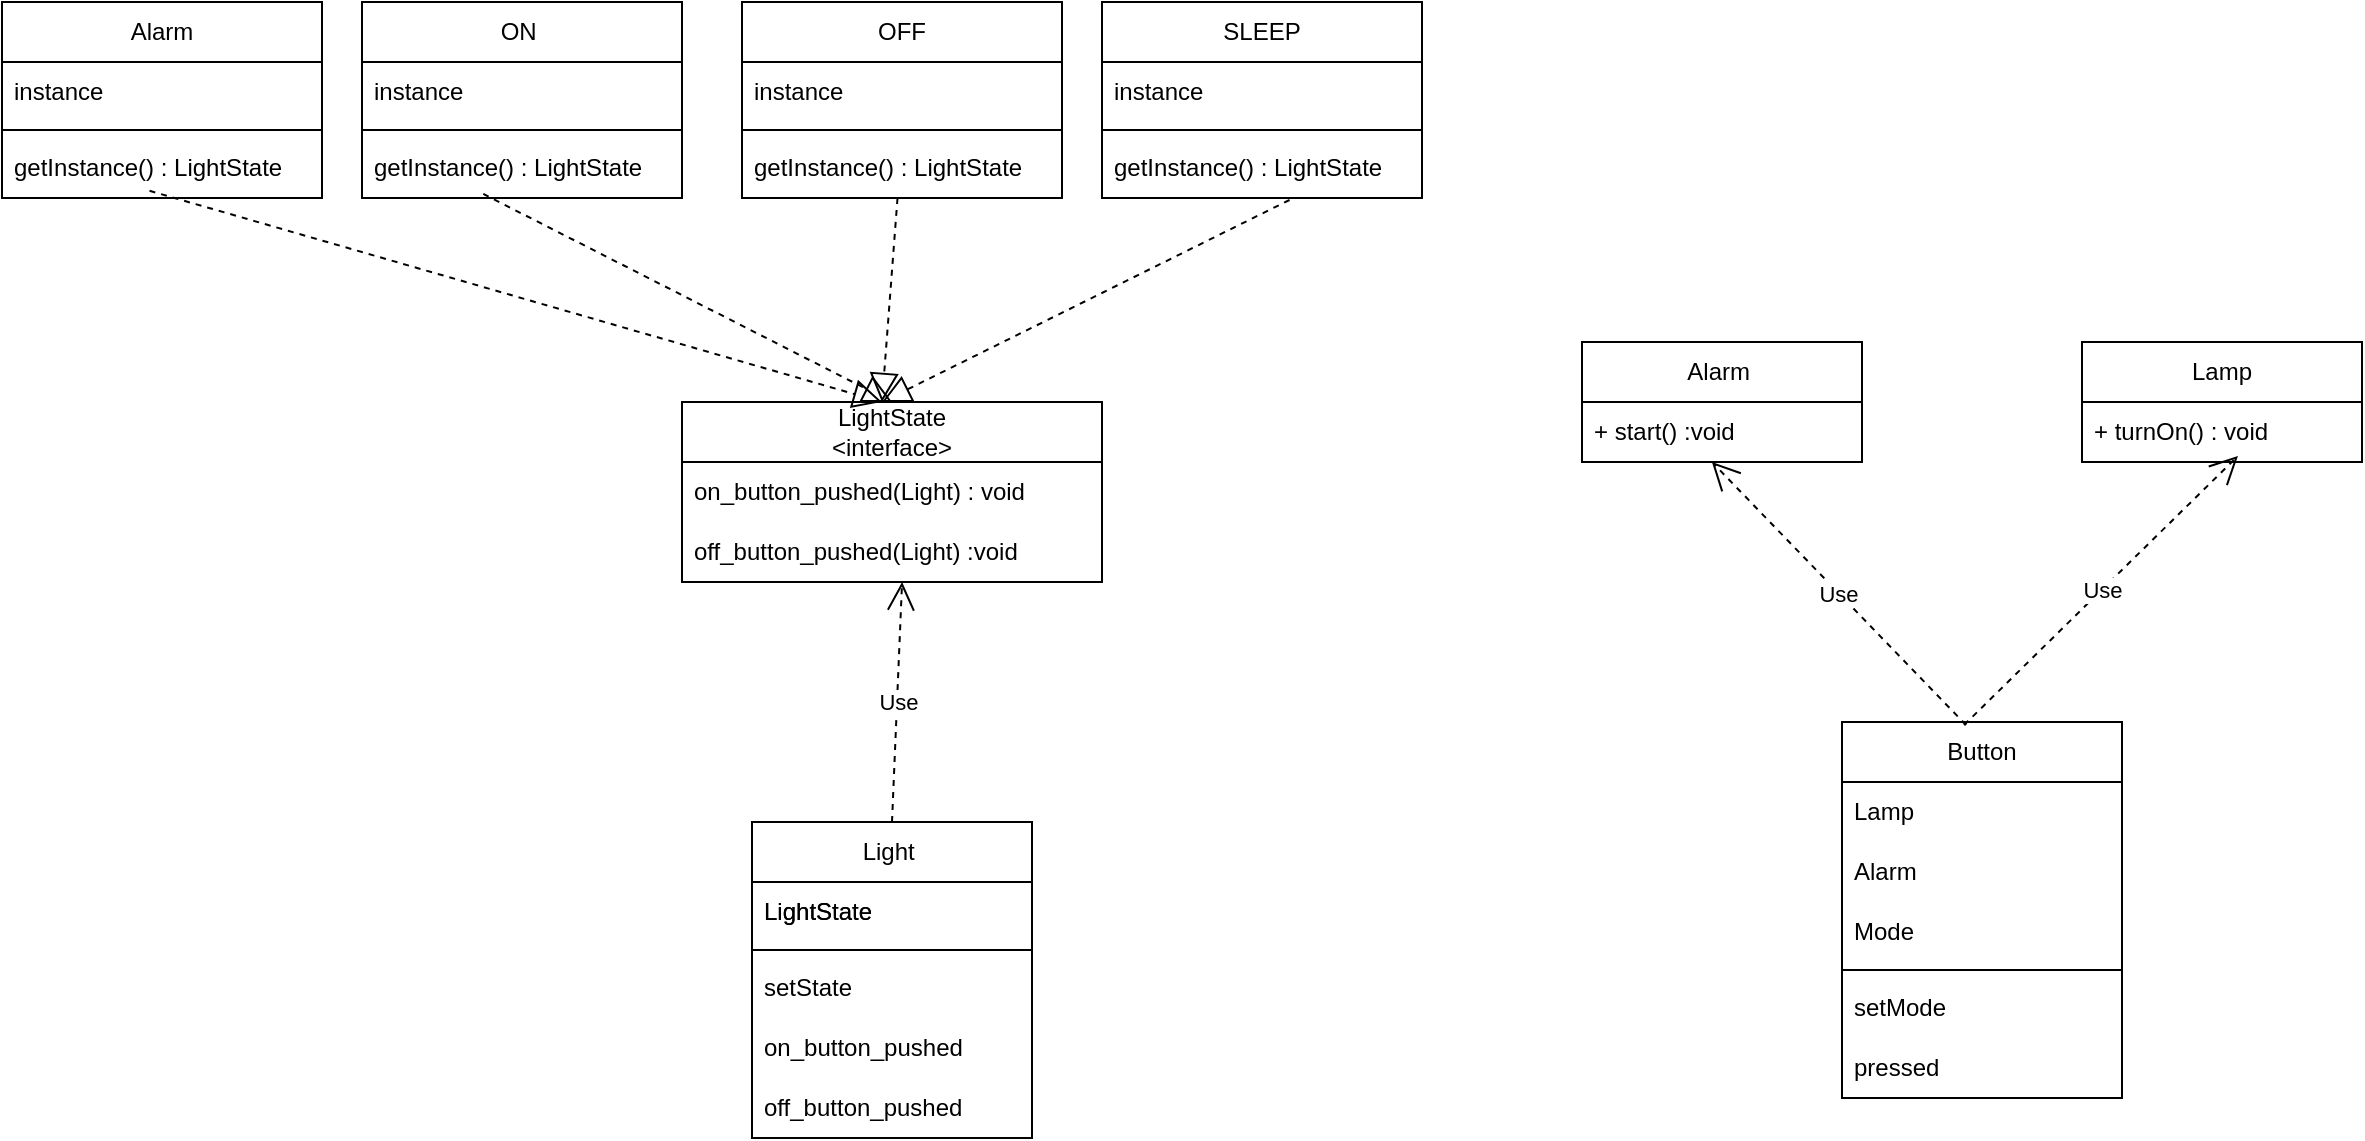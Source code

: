 <mxfile version="24.7.13">
  <diagram name="페이지-1" id="_bnPBjuCgKKNUlrmMtEw">
    <mxGraphModel dx="2138" dy="1825" grid="1" gridSize="10" guides="1" tooltips="1" connect="1" arrows="1" fold="1" page="1" pageScale="1" pageWidth="827" pageHeight="1169" math="0" shadow="0">
      <root>
        <mxCell id="0" />
        <mxCell id="1" parent="0" />
        <mxCell id="u-QWtJUSuIXk8fvenDZl-1" value="Alarm&amp;nbsp;" style="swimlane;fontStyle=0;childLayout=stackLayout;horizontal=1;startSize=30;horizontalStack=0;resizeParent=1;resizeParentMax=0;resizeLast=0;collapsible=1;marginBottom=0;whiteSpace=wrap;html=1;" vertex="1" parent="1">
          <mxGeometry x="270" y="140" width="140" height="60" as="geometry" />
        </mxCell>
        <mxCell id="u-QWtJUSuIXk8fvenDZl-2" value="+ start()&lt;span style=&quot;background-color: initial;&quot;&gt;&amp;nbsp;:void&lt;/span&gt;" style="text;strokeColor=none;fillColor=none;align=left;verticalAlign=middle;spacingLeft=4;spacingRight=4;overflow=hidden;points=[[0,0.5],[1,0.5]];portConstraint=eastwest;rotatable=0;whiteSpace=wrap;html=1;" vertex="1" parent="u-QWtJUSuIXk8fvenDZl-1">
          <mxGeometry y="30" width="140" height="30" as="geometry" />
        </mxCell>
        <mxCell id="u-QWtJUSuIXk8fvenDZl-5" value="Lamp" style="swimlane;fontStyle=0;childLayout=stackLayout;horizontal=1;startSize=30;horizontalStack=0;resizeParent=1;resizeParentMax=0;resizeLast=0;collapsible=1;marginBottom=0;whiteSpace=wrap;html=1;" vertex="1" parent="1">
          <mxGeometry x="520" y="140" width="140" height="60" as="geometry" />
        </mxCell>
        <mxCell id="u-QWtJUSuIXk8fvenDZl-6" value="+ turnOn() : void" style="text;strokeColor=none;fillColor=none;align=left;verticalAlign=middle;spacingLeft=4;spacingRight=4;overflow=hidden;points=[[0,0.5],[1,0.5]];portConstraint=eastwest;rotatable=0;whiteSpace=wrap;html=1;" vertex="1" parent="u-QWtJUSuIXk8fvenDZl-5">
          <mxGeometry y="30" width="140" height="30" as="geometry" />
        </mxCell>
        <mxCell id="u-QWtJUSuIXk8fvenDZl-9" value="Button" style="swimlane;fontStyle=0;childLayout=stackLayout;horizontal=1;startSize=30;horizontalStack=0;resizeParent=1;resizeParentMax=0;resizeLast=0;collapsible=1;marginBottom=0;whiteSpace=wrap;html=1;" vertex="1" parent="1">
          <mxGeometry x="400" y="330" width="140" height="188" as="geometry" />
        </mxCell>
        <mxCell id="u-QWtJUSuIXk8fvenDZl-10" value="Lamp&amp;nbsp;" style="text;strokeColor=none;fillColor=none;align=left;verticalAlign=middle;spacingLeft=4;spacingRight=4;overflow=hidden;points=[[0,0.5],[1,0.5]];portConstraint=eastwest;rotatable=0;whiteSpace=wrap;html=1;" vertex="1" parent="u-QWtJUSuIXk8fvenDZl-9">
          <mxGeometry y="30" width="140" height="30" as="geometry" />
        </mxCell>
        <mxCell id="u-QWtJUSuIXk8fvenDZl-19" value="Alarm&amp;nbsp;" style="text;strokeColor=none;fillColor=none;align=left;verticalAlign=middle;spacingLeft=4;spacingRight=4;overflow=hidden;points=[[0,0.5],[1,0.5]];portConstraint=eastwest;rotatable=0;whiteSpace=wrap;html=1;" vertex="1" parent="u-QWtJUSuIXk8fvenDZl-9">
          <mxGeometry y="60" width="140" height="30" as="geometry" />
        </mxCell>
        <mxCell id="u-QWtJUSuIXk8fvenDZl-26" value="Mode&amp;nbsp;" style="text;strokeColor=none;fillColor=none;align=left;verticalAlign=middle;spacingLeft=4;spacingRight=4;overflow=hidden;points=[[0,0.5],[1,0.5]];portConstraint=eastwest;rotatable=0;whiteSpace=wrap;html=1;" vertex="1" parent="u-QWtJUSuIXk8fvenDZl-9">
          <mxGeometry y="90" width="140" height="30" as="geometry" />
        </mxCell>
        <mxCell id="u-QWtJUSuIXk8fvenDZl-17" value="" style="line;strokeWidth=1;fillColor=none;align=left;verticalAlign=middle;spacingTop=-1;spacingLeft=3;spacingRight=3;rotatable=0;labelPosition=right;points=[];portConstraint=eastwest;strokeColor=inherit;" vertex="1" parent="u-QWtJUSuIXk8fvenDZl-9">
          <mxGeometry y="120" width="140" height="8" as="geometry" />
        </mxCell>
        <mxCell id="u-QWtJUSuIXk8fvenDZl-18" value="setMode" style="text;strokeColor=none;fillColor=none;align=left;verticalAlign=middle;spacingLeft=4;spacingRight=4;overflow=hidden;points=[[0,0.5],[1,0.5]];portConstraint=eastwest;rotatable=0;whiteSpace=wrap;html=1;" vertex="1" parent="u-QWtJUSuIXk8fvenDZl-9">
          <mxGeometry y="128" width="140" height="30" as="geometry" />
        </mxCell>
        <mxCell id="u-QWtJUSuIXk8fvenDZl-11" value="pressed" style="text;strokeColor=none;fillColor=none;align=left;verticalAlign=middle;spacingLeft=4;spacingRight=4;overflow=hidden;points=[[0,0.5],[1,0.5]];portConstraint=eastwest;rotatable=0;whiteSpace=wrap;html=1;" vertex="1" parent="u-QWtJUSuIXk8fvenDZl-9">
          <mxGeometry y="158" width="140" height="30" as="geometry" />
        </mxCell>
        <mxCell id="u-QWtJUSuIXk8fvenDZl-13" value="Use" style="endArrow=open;endSize=12;dashed=1;html=1;rounded=0;entryX=0.464;entryY=1;entryDx=0;entryDy=0;entryPerimeter=0;exitX=0.443;exitY=0.008;exitDx=0;exitDy=0;exitPerimeter=0;" edge="1" parent="1" source="u-QWtJUSuIXk8fvenDZl-9" target="u-QWtJUSuIXk8fvenDZl-2">
          <mxGeometry width="160" relative="1" as="geometry">
            <mxPoint x="330" y="290" as="sourcePoint" />
            <mxPoint x="349.94" y="260" as="targetPoint" />
          </mxGeometry>
        </mxCell>
        <mxCell id="u-QWtJUSuIXk8fvenDZl-14" value="Use" style="endArrow=open;endSize=12;dashed=1;html=1;rounded=0;entryX=0.557;entryY=0.9;entryDx=0;entryDy=0;entryPerimeter=0;exitX=0.436;exitY=0.008;exitDx=0;exitDy=0;exitPerimeter=0;" edge="1" parent="1" source="u-QWtJUSuIXk8fvenDZl-9" target="u-QWtJUSuIXk8fvenDZl-6">
          <mxGeometry width="160" relative="1" as="geometry">
            <mxPoint x="472" y="341" as="sourcePoint" />
            <mxPoint x="595.04" y="260" as="targetPoint" />
          </mxGeometry>
        </mxCell>
        <mxCell id="u-QWtJUSuIXk8fvenDZl-28" value="LightState&lt;br&gt;&amp;lt;interface&amp;gt;" style="swimlane;fontStyle=0;childLayout=stackLayout;horizontal=1;startSize=30;horizontalStack=0;resizeParent=1;resizeParentMax=0;resizeLast=0;collapsible=1;marginBottom=0;whiteSpace=wrap;html=1;" vertex="1" parent="1">
          <mxGeometry x="-180" y="170" width="210" height="90" as="geometry" />
        </mxCell>
        <mxCell id="u-QWtJUSuIXk8fvenDZl-29" value="on_button_pushed(Light) : void" style="text;strokeColor=none;fillColor=none;align=left;verticalAlign=middle;spacingLeft=4;spacingRight=4;overflow=hidden;points=[[0,0.5],[1,0.5]];portConstraint=eastwest;rotatable=0;whiteSpace=wrap;html=1;" vertex="1" parent="u-QWtJUSuIXk8fvenDZl-28">
          <mxGeometry y="30" width="210" height="30" as="geometry" />
        </mxCell>
        <mxCell id="u-QWtJUSuIXk8fvenDZl-30" value="off_button_pushed(Light) :void" style="text;strokeColor=none;fillColor=none;align=left;verticalAlign=middle;spacingLeft=4;spacingRight=4;overflow=hidden;points=[[0,0.5],[1,0.5]];portConstraint=eastwest;rotatable=0;whiteSpace=wrap;html=1;" vertex="1" parent="u-QWtJUSuIXk8fvenDZl-28">
          <mxGeometry y="60" width="210" height="30" as="geometry" />
        </mxCell>
        <mxCell id="u-QWtJUSuIXk8fvenDZl-33" value="Light&amp;nbsp;" style="swimlane;fontStyle=0;childLayout=stackLayout;horizontal=1;startSize=30;horizontalStack=0;resizeParent=1;resizeParentMax=0;resizeLast=0;collapsible=1;marginBottom=0;whiteSpace=wrap;html=1;" vertex="1" parent="1">
          <mxGeometry x="-145" y="380" width="140" height="158" as="geometry" />
        </mxCell>
        <mxCell id="u-QWtJUSuIXk8fvenDZl-60" value="LightState&amp;nbsp;" style="text;strokeColor=none;fillColor=none;align=left;verticalAlign=middle;spacingLeft=4;spacingRight=4;overflow=hidden;points=[[0,0.5],[1,0.5]];portConstraint=eastwest;rotatable=0;whiteSpace=wrap;html=1;" vertex="1" parent="u-QWtJUSuIXk8fvenDZl-33">
          <mxGeometry y="30" width="140" height="30" as="geometry" />
        </mxCell>
        <mxCell id="u-QWtJUSuIXk8fvenDZl-57" value="" style="line;strokeWidth=1;fillColor=none;align=left;verticalAlign=middle;spacingTop=-1;spacingLeft=3;spacingRight=3;rotatable=0;labelPosition=right;points=[];portConstraint=eastwest;strokeColor=inherit;" vertex="1" parent="u-QWtJUSuIXk8fvenDZl-33">
          <mxGeometry y="60" width="140" height="8" as="geometry" />
        </mxCell>
        <mxCell id="u-QWtJUSuIXk8fvenDZl-35" value="setState" style="text;strokeColor=none;fillColor=none;align=left;verticalAlign=middle;spacingLeft=4;spacingRight=4;overflow=hidden;points=[[0,0.5],[1,0.5]];portConstraint=eastwest;rotatable=0;whiteSpace=wrap;html=1;" vertex="1" parent="u-QWtJUSuIXk8fvenDZl-33">
          <mxGeometry y="68" width="140" height="30" as="geometry" />
        </mxCell>
        <mxCell id="u-QWtJUSuIXk8fvenDZl-62" value="on_button_pushed" style="text;strokeColor=none;fillColor=none;align=left;verticalAlign=middle;spacingLeft=4;spacingRight=4;overflow=hidden;points=[[0,0.5],[1,0.5]];portConstraint=eastwest;rotatable=0;whiteSpace=wrap;html=1;" vertex="1" parent="u-QWtJUSuIXk8fvenDZl-33">
          <mxGeometry y="98" width="140" height="30" as="geometry" />
        </mxCell>
        <mxCell id="u-QWtJUSuIXk8fvenDZl-36" value="off_button_pushed" style="text;strokeColor=none;fillColor=none;align=left;verticalAlign=middle;spacingLeft=4;spacingRight=4;overflow=hidden;points=[[0,0.5],[1,0.5]];portConstraint=eastwest;rotatable=0;whiteSpace=wrap;html=1;" vertex="1" parent="u-QWtJUSuIXk8fvenDZl-33">
          <mxGeometry y="128" width="140" height="30" as="geometry" />
        </mxCell>
        <mxCell id="u-QWtJUSuIXk8fvenDZl-37" value="ON&amp;nbsp;" style="swimlane;fontStyle=0;childLayout=stackLayout;horizontal=1;startSize=30;horizontalStack=0;resizeParent=1;resizeParentMax=0;resizeLast=0;collapsible=1;marginBottom=0;whiteSpace=wrap;html=1;" vertex="1" parent="1">
          <mxGeometry x="-340" y="-30" width="160" height="98" as="geometry" />
        </mxCell>
        <mxCell id="u-QWtJUSuIXk8fvenDZl-39" value="instance" style="text;strokeColor=none;fillColor=none;align=left;verticalAlign=middle;spacingLeft=4;spacingRight=4;overflow=hidden;points=[[0,0.5],[1,0.5]];portConstraint=eastwest;rotatable=0;whiteSpace=wrap;html=1;" vertex="1" parent="u-QWtJUSuIXk8fvenDZl-37">
          <mxGeometry y="30" width="160" height="30" as="geometry" />
        </mxCell>
        <mxCell id="u-QWtJUSuIXk8fvenDZl-54" value="" style="line;strokeWidth=1;fillColor=none;align=left;verticalAlign=middle;spacingTop=-1;spacingLeft=3;spacingRight=3;rotatable=0;labelPosition=right;points=[];portConstraint=eastwest;strokeColor=inherit;" vertex="1" parent="u-QWtJUSuIXk8fvenDZl-37">
          <mxGeometry y="60" width="160" height="8" as="geometry" />
        </mxCell>
        <mxCell id="u-QWtJUSuIXk8fvenDZl-40" value="getInstance() : LightState" style="text;strokeColor=none;fillColor=none;align=left;verticalAlign=middle;spacingLeft=4;spacingRight=4;overflow=hidden;points=[[0,0.5],[1,0.5]];portConstraint=eastwest;rotatable=0;whiteSpace=wrap;html=1;" vertex="1" parent="u-QWtJUSuIXk8fvenDZl-37">
          <mxGeometry y="68" width="160" height="30" as="geometry" />
        </mxCell>
        <mxCell id="u-QWtJUSuIXk8fvenDZl-41" value="OFF" style="swimlane;fontStyle=0;childLayout=stackLayout;horizontal=1;startSize=30;horizontalStack=0;resizeParent=1;resizeParentMax=0;resizeLast=0;collapsible=1;marginBottom=0;whiteSpace=wrap;html=1;" vertex="1" parent="1">
          <mxGeometry x="-150" y="-30" width="160" height="98" as="geometry" />
        </mxCell>
        <mxCell id="u-QWtJUSuIXk8fvenDZl-42" value="instance" style="text;strokeColor=none;fillColor=none;align=left;verticalAlign=middle;spacingLeft=4;spacingRight=4;overflow=hidden;points=[[0,0.5],[1,0.5]];portConstraint=eastwest;rotatable=0;whiteSpace=wrap;html=1;" vertex="1" parent="u-QWtJUSuIXk8fvenDZl-41">
          <mxGeometry y="30" width="160" height="30" as="geometry" />
        </mxCell>
        <mxCell id="u-QWtJUSuIXk8fvenDZl-55" value="" style="line;strokeWidth=1;fillColor=none;align=left;verticalAlign=middle;spacingTop=-1;spacingLeft=3;spacingRight=3;rotatable=0;labelPosition=right;points=[];portConstraint=eastwest;strokeColor=inherit;" vertex="1" parent="u-QWtJUSuIXk8fvenDZl-41">
          <mxGeometry y="60" width="160" height="8" as="geometry" />
        </mxCell>
        <mxCell id="u-QWtJUSuIXk8fvenDZl-44" value="getInstance() : LightState" style="text;strokeColor=none;fillColor=none;align=left;verticalAlign=middle;spacingLeft=4;spacingRight=4;overflow=hidden;points=[[0,0.5],[1,0.5]];portConstraint=eastwest;rotatable=0;whiteSpace=wrap;html=1;" vertex="1" parent="u-QWtJUSuIXk8fvenDZl-41">
          <mxGeometry y="68" width="160" height="30" as="geometry" />
        </mxCell>
        <mxCell id="u-QWtJUSuIXk8fvenDZl-45" value="SLEEP" style="swimlane;fontStyle=0;childLayout=stackLayout;horizontal=1;startSize=30;horizontalStack=0;resizeParent=1;resizeParentMax=0;resizeLast=0;collapsible=1;marginBottom=0;whiteSpace=wrap;html=1;" vertex="1" parent="1">
          <mxGeometry x="30" y="-30" width="160" height="98" as="geometry" />
        </mxCell>
        <mxCell id="u-QWtJUSuIXk8fvenDZl-46" value="instance" style="text;strokeColor=none;fillColor=none;align=left;verticalAlign=middle;spacingLeft=4;spacingRight=4;overflow=hidden;points=[[0,0.5],[1,0.5]];portConstraint=eastwest;rotatable=0;whiteSpace=wrap;html=1;" vertex="1" parent="u-QWtJUSuIXk8fvenDZl-45">
          <mxGeometry y="30" width="160" height="30" as="geometry" />
        </mxCell>
        <mxCell id="u-QWtJUSuIXk8fvenDZl-56" value="" style="line;strokeWidth=1;fillColor=none;align=left;verticalAlign=middle;spacingTop=-1;spacingLeft=3;spacingRight=3;rotatable=0;labelPosition=right;points=[];portConstraint=eastwest;strokeColor=inherit;" vertex="1" parent="u-QWtJUSuIXk8fvenDZl-45">
          <mxGeometry y="60" width="160" height="8" as="geometry" />
        </mxCell>
        <mxCell id="u-QWtJUSuIXk8fvenDZl-48" value="getInstance() : LightState" style="text;strokeColor=none;fillColor=none;align=left;verticalAlign=middle;spacingLeft=4;spacingRight=4;overflow=hidden;points=[[0,0.5],[1,0.5]];portConstraint=eastwest;rotatable=0;whiteSpace=wrap;html=1;" vertex="1" parent="u-QWtJUSuIXk8fvenDZl-45">
          <mxGeometry y="68" width="160" height="30" as="geometry" />
        </mxCell>
        <mxCell id="u-QWtJUSuIXk8fvenDZl-49" value="" style="endArrow=block;dashed=1;endFill=0;endSize=12;html=1;rounded=0;exitX=0.379;exitY=0.933;exitDx=0;exitDy=0;exitPerimeter=0;entryX=0.5;entryY=0;entryDx=0;entryDy=0;" edge="1" parent="1" source="u-QWtJUSuIXk8fvenDZl-40" target="u-QWtJUSuIXk8fvenDZl-28">
          <mxGeometry width="160" relative="1" as="geometry">
            <mxPoint x="-220" y="130" as="sourcePoint" />
            <mxPoint x="-60" y="130" as="targetPoint" />
          </mxGeometry>
        </mxCell>
        <mxCell id="u-QWtJUSuIXk8fvenDZl-50" value="" style="endArrow=block;dashed=1;endFill=0;endSize=12;html=1;rounded=0;exitX=0.486;exitY=1;exitDx=0;exitDy=0;exitPerimeter=0;" edge="1" parent="1" source="u-QWtJUSuIXk8fvenDZl-44">
          <mxGeometry width="160" relative="1" as="geometry">
            <mxPoint x="-277" y="98" as="sourcePoint" />
            <mxPoint x="-80" y="170" as="targetPoint" />
          </mxGeometry>
        </mxCell>
        <mxCell id="u-QWtJUSuIXk8fvenDZl-51" value="" style="endArrow=block;dashed=1;endFill=0;endSize=12;html=1;rounded=0;exitX=0.586;exitY=1.033;exitDx=0;exitDy=0;exitPerimeter=0;" edge="1" parent="1" source="u-QWtJUSuIXk8fvenDZl-48">
          <mxGeometry width="160" relative="1" as="geometry">
            <mxPoint x="-267" y="108" as="sourcePoint" />
            <mxPoint x="-80" y="170" as="targetPoint" />
          </mxGeometry>
        </mxCell>
        <mxCell id="u-QWtJUSuIXk8fvenDZl-52" value="Use" style="endArrow=open;endSize=12;dashed=1;html=1;rounded=0;entryX=0.524;entryY=1;entryDx=0;entryDy=0;entryPerimeter=0;exitX=0.5;exitY=0;exitDx=0;exitDy=0;" edge="1" parent="1" source="u-QWtJUSuIXk8fvenDZl-33" target="u-QWtJUSuIXk8fvenDZl-30">
          <mxGeometry width="160" relative="1" as="geometry">
            <mxPoint x="-150" y="330" as="sourcePoint" />
            <mxPoint x="10" y="330" as="targetPoint" />
          </mxGeometry>
        </mxCell>
        <mxCell id="u-QWtJUSuIXk8fvenDZl-59" value="LightState&amp;nbsp;" style="text;strokeColor=none;fillColor=none;align=left;verticalAlign=middle;spacingLeft=4;spacingRight=4;overflow=hidden;points=[[0,0.5],[1,0.5]];portConstraint=eastwest;rotatable=0;whiteSpace=wrap;html=1;" vertex="1" parent="1">
          <mxGeometry x="-145" y="410" width="140" height="30" as="geometry" />
        </mxCell>
        <mxCell id="u-QWtJUSuIXk8fvenDZl-63" value="Alarm" style="swimlane;fontStyle=0;childLayout=stackLayout;horizontal=1;startSize=30;horizontalStack=0;resizeParent=1;resizeParentMax=0;resizeLast=0;collapsible=1;marginBottom=0;whiteSpace=wrap;html=1;" vertex="1" parent="1">
          <mxGeometry x="-520" y="-30" width="160" height="98" as="geometry" />
        </mxCell>
        <mxCell id="u-QWtJUSuIXk8fvenDZl-64" value="instance" style="text;strokeColor=none;fillColor=none;align=left;verticalAlign=middle;spacingLeft=4;spacingRight=4;overflow=hidden;points=[[0,0.5],[1,0.5]];portConstraint=eastwest;rotatable=0;whiteSpace=wrap;html=1;" vertex="1" parent="u-QWtJUSuIXk8fvenDZl-63">
          <mxGeometry y="30" width="160" height="30" as="geometry" />
        </mxCell>
        <mxCell id="u-QWtJUSuIXk8fvenDZl-65" value="" style="line;strokeWidth=1;fillColor=none;align=left;verticalAlign=middle;spacingTop=-1;spacingLeft=3;spacingRight=3;rotatable=0;labelPosition=right;points=[];portConstraint=eastwest;strokeColor=inherit;" vertex="1" parent="u-QWtJUSuIXk8fvenDZl-63">
          <mxGeometry y="60" width="160" height="8" as="geometry" />
        </mxCell>
        <mxCell id="u-QWtJUSuIXk8fvenDZl-66" value="getInstance() : LightState" style="text;strokeColor=none;fillColor=none;align=left;verticalAlign=middle;spacingLeft=4;spacingRight=4;overflow=hidden;points=[[0,0.5],[1,0.5]];portConstraint=eastwest;rotatable=0;whiteSpace=wrap;html=1;" vertex="1" parent="u-QWtJUSuIXk8fvenDZl-63">
          <mxGeometry y="68" width="160" height="30" as="geometry" />
        </mxCell>
        <mxCell id="u-QWtJUSuIXk8fvenDZl-67" value="" style="endArrow=block;dashed=1;endFill=0;endSize=12;html=1;rounded=0;exitX=0.461;exitY=0.88;exitDx=0;exitDy=0;exitPerimeter=0;" edge="1" parent="1" source="u-QWtJUSuIXk8fvenDZl-66">
          <mxGeometry width="160" relative="1" as="geometry">
            <mxPoint x="-269" y="76" as="sourcePoint" />
            <mxPoint x="-80" y="170" as="targetPoint" />
          </mxGeometry>
        </mxCell>
      </root>
    </mxGraphModel>
  </diagram>
</mxfile>
